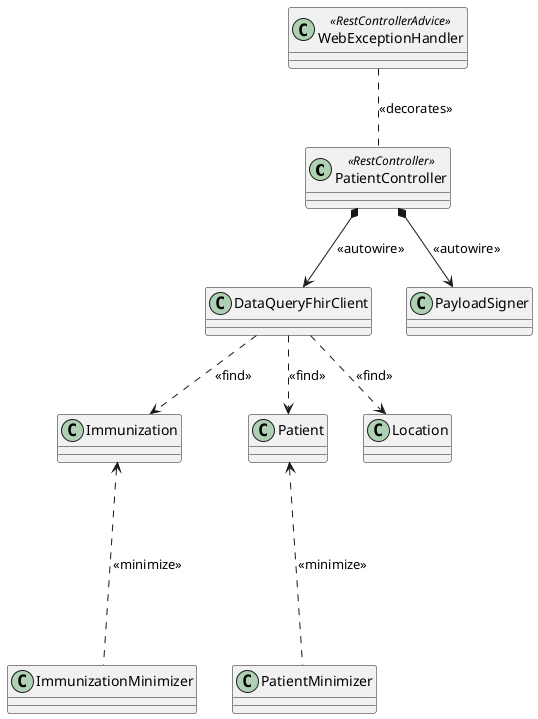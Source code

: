   @startuml
class PatientController <<RestController>>
class DataQueryFhirClient
class PatientMinimizer
class ImmunizationMinimizer
class Patient
class Immunization
class Location
class PayloadSigner
class WebExceptionHandler <<RestControllerAdvice>>


WebExceptionHandler .. PatientController: <<decorates>>

PatientController *--> DataQueryFhirClient: <<autowire>>
PatientController *--> PayloadSigner: <<autowire>>

DataQueryFhirClient ..> Patient : <<find>>
DataQueryFhirClient ..> Immunization: <<find>>
DataQueryFhirClient ..> Location: <<find>>

PatientMinimizer ..up..> Patient: <<minimize>>
ImmunizationMinimizer ..up..> Immunization: <<minimize>>


@enduml
